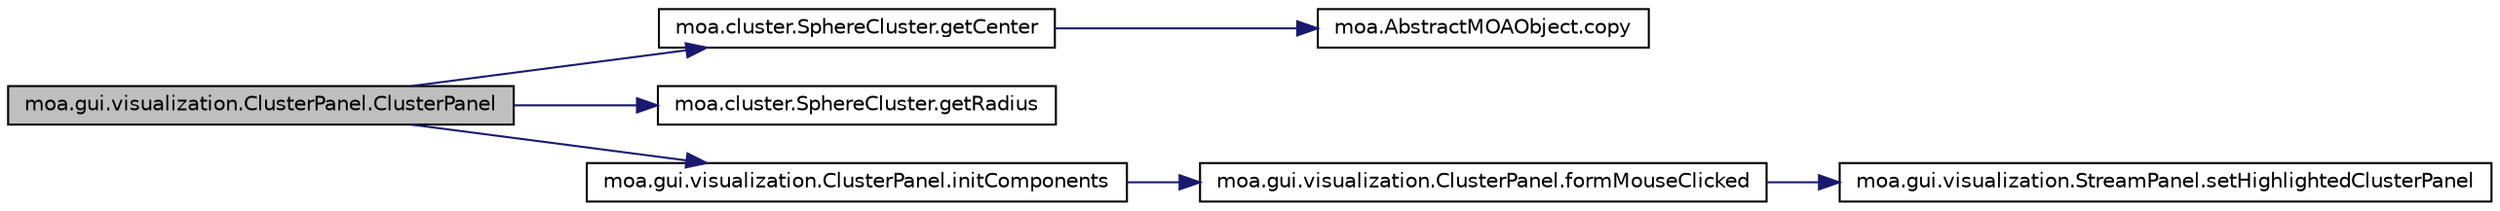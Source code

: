 digraph G
{
  edge [fontname="Helvetica",fontsize="10",labelfontname="Helvetica",labelfontsize="10"];
  node [fontname="Helvetica",fontsize="10",shape=record];
  rankdir=LR;
  Node1 [label="moa.gui.visualization.ClusterPanel.ClusterPanel",height=0.2,width=0.4,color="black", fillcolor="grey75", style="filled" fontcolor="black"];
  Node1 -> Node2 [color="midnightblue",fontsize="10",style="solid",fontname="Helvetica"];
  Node2 [label="moa.cluster.SphereCluster.getCenter",height=0.2,width=0.4,color="black", fillcolor="white", style="filled",URL="$classmoa_1_1cluster_1_1SphereCluster.html#aefb8b36adf18a65827154d4b617e867d"];
  Node2 -> Node3 [color="midnightblue",fontsize="10",style="solid",fontname="Helvetica"];
  Node3 [label="moa.AbstractMOAObject.copy",height=0.2,width=0.4,color="black", fillcolor="white", style="filled",URL="$classmoa_1_1AbstractMOAObject.html#a3a6260bd8548c1aff6ea46e49c5c52a5",tooltip="This method produces a copy of this object."];
  Node1 -> Node4 [color="midnightblue",fontsize="10",style="solid",fontname="Helvetica"];
  Node4 [label="moa.cluster.SphereCluster.getRadius",height=0.2,width=0.4,color="black", fillcolor="white", style="filled",URL="$classmoa_1_1cluster_1_1SphereCluster.html#a1d2dc0db89728370066bf8bd46a06bed"];
  Node1 -> Node5 [color="midnightblue",fontsize="10",style="solid",fontname="Helvetica"];
  Node5 [label="moa.gui.visualization.ClusterPanel.initComponents",height=0.2,width=0.4,color="black", fillcolor="white", style="filled",URL="$classmoa_1_1gui_1_1visualization_1_1ClusterPanel.html#a3a5258ae5f9843363097bc191a4ed90d",tooltip="This method is called from within the constructor to initialize the form."];
  Node5 -> Node6 [color="midnightblue",fontsize="10",style="solid",fontname="Helvetica"];
  Node6 [label="moa.gui.visualization.ClusterPanel.formMouseClicked",height=0.2,width=0.4,color="black", fillcolor="white", style="filled",URL="$classmoa_1_1gui_1_1visualization_1_1ClusterPanel.html#a1bb87fdc674e0339151574d7107e3326"];
  Node6 -> Node7 [color="midnightblue",fontsize="10",style="solid",fontname="Helvetica"];
  Node7 [label="moa.gui.visualization.StreamPanel.setHighlightedClusterPanel",height=0.2,width=0.4,color="black", fillcolor="white", style="filled",URL="$classmoa_1_1gui_1_1visualization_1_1StreamPanel.html#a836db68a152f639d975ba365301af3cb"];
}
